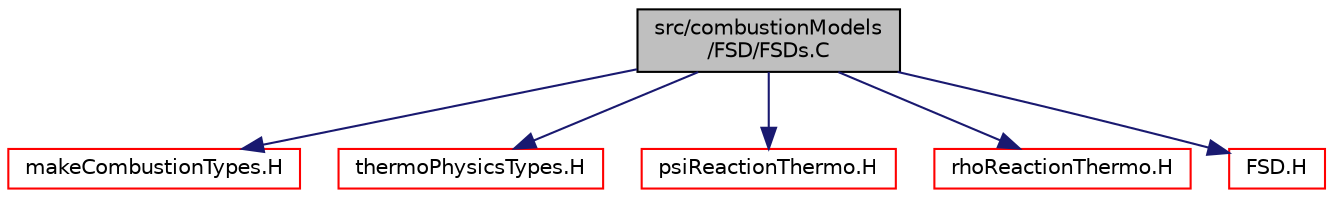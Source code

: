 digraph "src/combustionModels/FSD/FSDs.C"
{
  bgcolor="transparent";
  edge [fontname="Helvetica",fontsize="10",labelfontname="Helvetica",labelfontsize="10"];
  node [fontname="Helvetica",fontsize="10",shape=record];
  Node1 [label="src/combustionModels\l/FSD/FSDs.C",height=0.2,width=0.4,color="black", fillcolor="grey75", style="filled" fontcolor="black"];
  Node1 -> Node2 [color="midnightblue",fontsize="10",style="solid",fontname="Helvetica"];
  Node2 [label="makeCombustionTypes.H",height=0.2,width=0.4,color="red",URL="$makeCombustionTypes_8H.html"];
  Node1 -> Node3 [color="midnightblue",fontsize="10",style="solid",fontname="Helvetica"];
  Node3 [label="thermoPhysicsTypes.H",height=0.2,width=0.4,color="red",URL="$thermoPhysicsTypes_8H.html",tooltip="Type definitions for thermo-physics models. "];
  Node1 -> Node4 [color="midnightblue",fontsize="10",style="solid",fontname="Helvetica"];
  Node4 [label="psiReactionThermo.H",height=0.2,width=0.4,color="red",URL="$psiReactionThermo_8H.html"];
  Node1 -> Node5 [color="midnightblue",fontsize="10",style="solid",fontname="Helvetica"];
  Node5 [label="rhoReactionThermo.H",height=0.2,width=0.4,color="red",URL="$rhoReactionThermo_8H.html"];
  Node1 -> Node6 [color="midnightblue",fontsize="10",style="solid",fontname="Helvetica"];
  Node6 [label="FSD.H",height=0.2,width=0.4,color="red",URL="$FSD_8H.html"];
}
